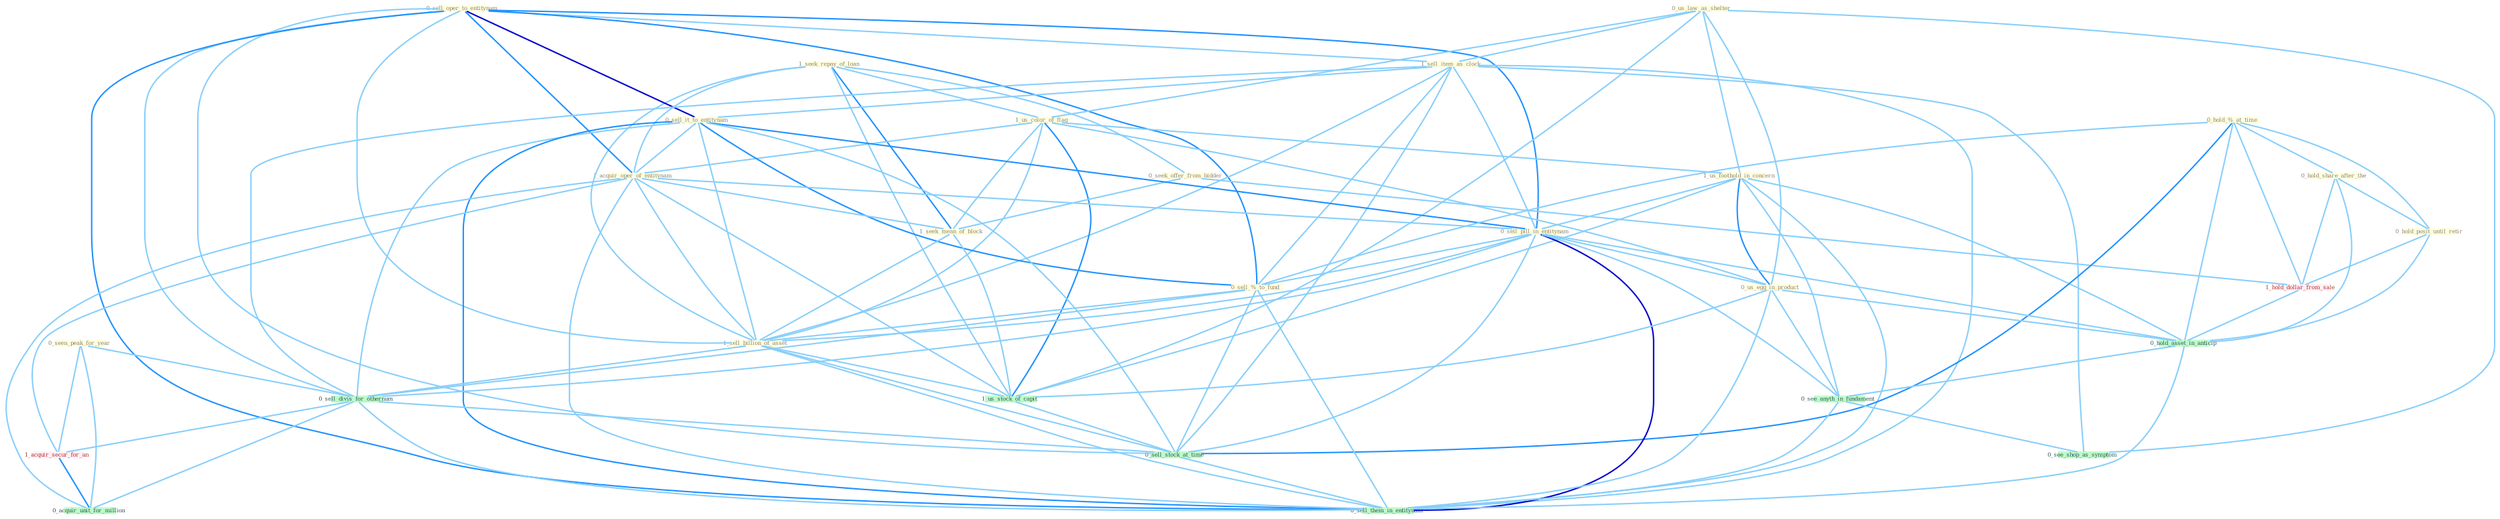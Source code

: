 Graph G{ 
    node
    [shape=polygon,style=filled,width=.5,height=.06,color="#BDFCC9",fixedsize=true,fontsize=4,
    fontcolor="#2f4f4f"];
    {node
    [color="#ffffe0", fontcolor="#8b7d6b"] "1_seek_repay_of_loan " "0_sell_oper_to_entitynam " "0_us_law_as_shelter " "0_seen_peak_for_year " "1_sell_item_as_clock " "1_us_color_of_flag " "0_seek_offer_from_bidder " "0_sell_it_to_entitynam " "1_us_foothold_in_concern " "1_acquir_oper_of_entitynam " "0_hold_%_at_time " "0_hold_share_after_the " "0_sell_pill_in_entitynam " "1_seek_mean_of_block " "0_hold_posit_until_retir " "0_sell_%_to_fund " "1_sell_billion_of_asset " "0_us_egg_in_product "}
{node [color="#fff0f5", fontcolor="#b22222"] "1_acquir_secur_for_an " "1_hold_dollar_from_sale "}
edge [color="#B0E2FF"];

	"1_seek_repay_of_loan " -- "1_us_color_of_flag " [w="1", color="#87cefa" ];
	"1_seek_repay_of_loan " -- "0_seek_offer_from_bidder " [w="1", color="#87cefa" ];
	"1_seek_repay_of_loan " -- "1_acquir_oper_of_entitynam " [w="1", color="#87cefa" ];
	"1_seek_repay_of_loan " -- "1_seek_mean_of_block " [w="2", color="#1e90ff" , len=0.8];
	"1_seek_repay_of_loan " -- "1_sell_billion_of_asset " [w="1", color="#87cefa" ];
	"1_seek_repay_of_loan " -- "1_us_stock_of_capit " [w="1", color="#87cefa" ];
	"0_sell_oper_to_entitynam " -- "1_sell_item_as_clock " [w="1", color="#87cefa" ];
	"0_sell_oper_to_entitynam " -- "0_sell_it_to_entitynam " [w="3", color="#0000cd" , len=0.6];
	"0_sell_oper_to_entitynam " -- "1_acquir_oper_of_entitynam " [w="2", color="#1e90ff" , len=0.8];
	"0_sell_oper_to_entitynam " -- "0_sell_pill_in_entitynam " [w="2", color="#1e90ff" , len=0.8];
	"0_sell_oper_to_entitynam " -- "0_sell_%_to_fund " [w="2", color="#1e90ff" , len=0.8];
	"0_sell_oper_to_entitynam " -- "1_sell_billion_of_asset " [w="1", color="#87cefa" ];
	"0_sell_oper_to_entitynam " -- "0_sell_divis_for_othernum " [w="1", color="#87cefa" ];
	"0_sell_oper_to_entitynam " -- "0_sell_stock_at_time " [w="1", color="#87cefa" ];
	"0_sell_oper_to_entitynam " -- "0_sell_them_in_entitynam " [w="2", color="#1e90ff" , len=0.8];
	"0_us_law_as_shelter " -- "1_sell_item_as_clock " [w="1", color="#87cefa" ];
	"0_us_law_as_shelter " -- "1_us_color_of_flag " [w="1", color="#87cefa" ];
	"0_us_law_as_shelter " -- "1_us_foothold_in_concern " [w="1", color="#87cefa" ];
	"0_us_law_as_shelter " -- "0_us_egg_in_product " [w="1", color="#87cefa" ];
	"0_us_law_as_shelter " -- "1_us_stock_of_capit " [w="1", color="#87cefa" ];
	"0_us_law_as_shelter " -- "0_see_shop_as_symptom " [w="1", color="#87cefa" ];
	"0_seen_peak_for_year " -- "0_sell_divis_for_othernum " [w="1", color="#87cefa" ];
	"0_seen_peak_for_year " -- "1_acquir_secur_for_an " [w="1", color="#87cefa" ];
	"0_seen_peak_for_year " -- "0_acquir_unit_for_million " [w="1", color="#87cefa" ];
	"1_sell_item_as_clock " -- "0_sell_it_to_entitynam " [w="1", color="#87cefa" ];
	"1_sell_item_as_clock " -- "0_sell_pill_in_entitynam " [w="1", color="#87cefa" ];
	"1_sell_item_as_clock " -- "0_sell_%_to_fund " [w="1", color="#87cefa" ];
	"1_sell_item_as_clock " -- "1_sell_billion_of_asset " [w="1", color="#87cefa" ];
	"1_sell_item_as_clock " -- "0_sell_divis_for_othernum " [w="1", color="#87cefa" ];
	"1_sell_item_as_clock " -- "0_sell_stock_at_time " [w="1", color="#87cefa" ];
	"1_sell_item_as_clock " -- "0_see_shop_as_symptom " [w="1", color="#87cefa" ];
	"1_sell_item_as_clock " -- "0_sell_them_in_entitynam " [w="1", color="#87cefa" ];
	"1_us_color_of_flag " -- "1_us_foothold_in_concern " [w="1", color="#87cefa" ];
	"1_us_color_of_flag " -- "1_acquir_oper_of_entitynam " [w="1", color="#87cefa" ];
	"1_us_color_of_flag " -- "1_seek_mean_of_block " [w="1", color="#87cefa" ];
	"1_us_color_of_flag " -- "1_sell_billion_of_asset " [w="1", color="#87cefa" ];
	"1_us_color_of_flag " -- "0_us_egg_in_product " [w="1", color="#87cefa" ];
	"1_us_color_of_flag " -- "1_us_stock_of_capit " [w="2", color="#1e90ff" , len=0.8];
	"0_seek_offer_from_bidder " -- "1_seek_mean_of_block " [w="1", color="#87cefa" ];
	"0_seek_offer_from_bidder " -- "1_hold_dollar_from_sale " [w="1", color="#87cefa" ];
	"0_sell_it_to_entitynam " -- "1_acquir_oper_of_entitynam " [w="1", color="#87cefa" ];
	"0_sell_it_to_entitynam " -- "0_sell_pill_in_entitynam " [w="2", color="#1e90ff" , len=0.8];
	"0_sell_it_to_entitynam " -- "0_sell_%_to_fund " [w="2", color="#1e90ff" , len=0.8];
	"0_sell_it_to_entitynam " -- "1_sell_billion_of_asset " [w="1", color="#87cefa" ];
	"0_sell_it_to_entitynam " -- "0_sell_divis_for_othernum " [w="1", color="#87cefa" ];
	"0_sell_it_to_entitynam " -- "0_sell_stock_at_time " [w="1", color="#87cefa" ];
	"0_sell_it_to_entitynam " -- "0_sell_them_in_entitynam " [w="2", color="#1e90ff" , len=0.8];
	"1_us_foothold_in_concern " -- "0_sell_pill_in_entitynam " [w="1", color="#87cefa" ];
	"1_us_foothold_in_concern " -- "0_us_egg_in_product " [w="2", color="#1e90ff" , len=0.8];
	"1_us_foothold_in_concern " -- "1_us_stock_of_capit " [w="1", color="#87cefa" ];
	"1_us_foothold_in_concern " -- "0_hold_asset_in_anticip " [w="1", color="#87cefa" ];
	"1_us_foothold_in_concern " -- "0_see_anyth_in_fundament " [w="1", color="#87cefa" ];
	"1_us_foothold_in_concern " -- "0_sell_them_in_entitynam " [w="1", color="#87cefa" ];
	"1_acquir_oper_of_entitynam " -- "0_sell_pill_in_entitynam " [w="1", color="#87cefa" ];
	"1_acquir_oper_of_entitynam " -- "1_seek_mean_of_block " [w="1", color="#87cefa" ];
	"1_acquir_oper_of_entitynam " -- "1_sell_billion_of_asset " [w="1", color="#87cefa" ];
	"1_acquir_oper_of_entitynam " -- "1_acquir_secur_for_an " [w="1", color="#87cefa" ];
	"1_acquir_oper_of_entitynam " -- "1_us_stock_of_capit " [w="1", color="#87cefa" ];
	"1_acquir_oper_of_entitynam " -- "0_acquir_unit_for_million " [w="1", color="#87cefa" ];
	"1_acquir_oper_of_entitynam " -- "0_sell_them_in_entitynam " [w="1", color="#87cefa" ];
	"0_hold_%_at_time " -- "0_hold_share_after_the " [w="1", color="#87cefa" ];
	"0_hold_%_at_time " -- "0_hold_posit_until_retir " [w="1", color="#87cefa" ];
	"0_hold_%_at_time " -- "0_sell_%_to_fund " [w="1", color="#87cefa" ];
	"0_hold_%_at_time " -- "1_hold_dollar_from_sale " [w="1", color="#87cefa" ];
	"0_hold_%_at_time " -- "0_hold_asset_in_anticip " [w="1", color="#87cefa" ];
	"0_hold_%_at_time " -- "0_sell_stock_at_time " [w="2", color="#1e90ff" , len=0.8];
	"0_hold_share_after_the " -- "0_hold_posit_until_retir " [w="1", color="#87cefa" ];
	"0_hold_share_after_the " -- "1_hold_dollar_from_sale " [w="1", color="#87cefa" ];
	"0_hold_share_after_the " -- "0_hold_asset_in_anticip " [w="1", color="#87cefa" ];
	"0_sell_pill_in_entitynam " -- "0_sell_%_to_fund " [w="1", color="#87cefa" ];
	"0_sell_pill_in_entitynam " -- "1_sell_billion_of_asset " [w="1", color="#87cefa" ];
	"0_sell_pill_in_entitynam " -- "0_us_egg_in_product " [w="1", color="#87cefa" ];
	"0_sell_pill_in_entitynam " -- "0_sell_divis_for_othernum " [w="1", color="#87cefa" ];
	"0_sell_pill_in_entitynam " -- "0_hold_asset_in_anticip " [w="1", color="#87cefa" ];
	"0_sell_pill_in_entitynam " -- "0_sell_stock_at_time " [w="1", color="#87cefa" ];
	"0_sell_pill_in_entitynam " -- "0_see_anyth_in_fundament " [w="1", color="#87cefa" ];
	"0_sell_pill_in_entitynam " -- "0_sell_them_in_entitynam " [w="3", color="#0000cd" , len=0.6];
	"1_seek_mean_of_block " -- "1_sell_billion_of_asset " [w="1", color="#87cefa" ];
	"1_seek_mean_of_block " -- "1_us_stock_of_capit " [w="1", color="#87cefa" ];
	"0_hold_posit_until_retir " -- "1_hold_dollar_from_sale " [w="1", color="#87cefa" ];
	"0_hold_posit_until_retir " -- "0_hold_asset_in_anticip " [w="1", color="#87cefa" ];
	"0_sell_%_to_fund " -- "1_sell_billion_of_asset " [w="1", color="#87cefa" ];
	"0_sell_%_to_fund " -- "0_sell_divis_for_othernum " [w="1", color="#87cefa" ];
	"0_sell_%_to_fund " -- "0_sell_stock_at_time " [w="1", color="#87cefa" ];
	"0_sell_%_to_fund " -- "0_sell_them_in_entitynam " [w="1", color="#87cefa" ];
	"1_sell_billion_of_asset " -- "0_sell_divis_for_othernum " [w="1", color="#87cefa" ];
	"1_sell_billion_of_asset " -- "1_us_stock_of_capit " [w="1", color="#87cefa" ];
	"1_sell_billion_of_asset " -- "0_sell_stock_at_time " [w="1", color="#87cefa" ];
	"1_sell_billion_of_asset " -- "0_sell_them_in_entitynam " [w="1", color="#87cefa" ];
	"0_us_egg_in_product " -- "1_us_stock_of_capit " [w="1", color="#87cefa" ];
	"0_us_egg_in_product " -- "0_hold_asset_in_anticip " [w="1", color="#87cefa" ];
	"0_us_egg_in_product " -- "0_see_anyth_in_fundament " [w="1", color="#87cefa" ];
	"0_us_egg_in_product " -- "0_sell_them_in_entitynam " [w="1", color="#87cefa" ];
	"0_sell_divis_for_othernum " -- "1_acquir_secur_for_an " [w="1", color="#87cefa" ];
	"0_sell_divis_for_othernum " -- "0_sell_stock_at_time " [w="1", color="#87cefa" ];
	"0_sell_divis_for_othernum " -- "0_acquir_unit_for_million " [w="1", color="#87cefa" ];
	"0_sell_divis_for_othernum " -- "0_sell_them_in_entitynam " [w="1", color="#87cefa" ];
	"1_acquir_secur_for_an " -- "0_acquir_unit_for_million " [w="2", color="#1e90ff" , len=0.8];
	"1_us_stock_of_capit " -- "0_sell_stock_at_time " [w="1", color="#87cefa" ];
	"1_hold_dollar_from_sale " -- "0_hold_asset_in_anticip " [w="1", color="#87cefa" ];
	"0_hold_asset_in_anticip " -- "0_see_anyth_in_fundament " [w="1", color="#87cefa" ];
	"0_hold_asset_in_anticip " -- "0_sell_them_in_entitynam " [w="1", color="#87cefa" ];
	"0_sell_stock_at_time " -- "0_sell_them_in_entitynam " [w="1", color="#87cefa" ];
	"0_see_anyth_in_fundament " -- "0_see_shop_as_symptom " [w="1", color="#87cefa" ];
	"0_see_anyth_in_fundament " -- "0_sell_them_in_entitynam " [w="1", color="#87cefa" ];
}